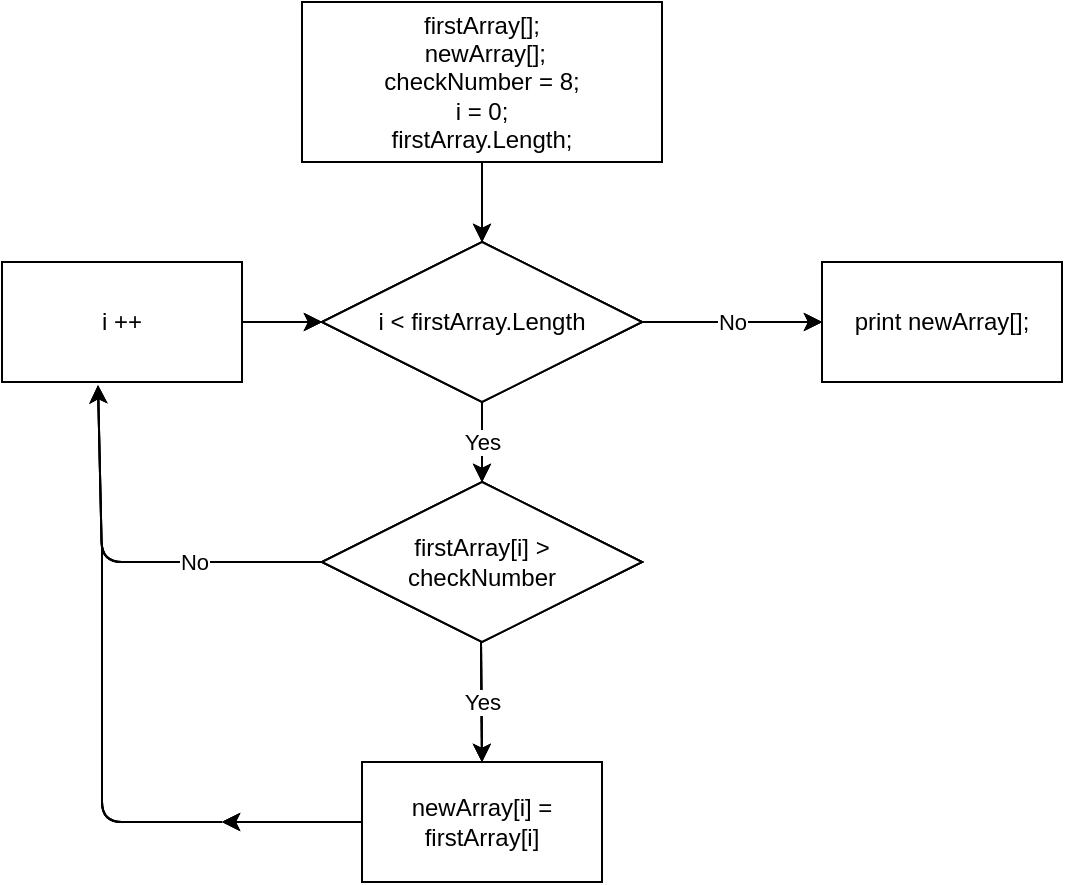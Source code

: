 <mxfile scale="1" border="5">
    <diagram id="_HmTYsvfCma4z94ol2qZ" name="Page-1">
        <mxGraphModel dx="660" dy="469" grid="1" gridSize="10" guides="1" tooltips="1" connect="1" arrows="1" fold="1" page="1" pageScale="1" pageWidth="827" pageHeight="1169" background="#ffffff" math="0" shadow="0">
            <root>
                <mxCell id="0"/>
                <mxCell id="1" parent="0"/>
                <mxCell id="3" style="edgeStyle=none;html=1;exitX=0.5;exitY=1;exitDx=0;exitDy=0;strokeColor=#000000;fontColor=#000000;fillColor=#FFFFFF;" edge="1" parent="1" source="2">
                    <mxGeometry relative="1" as="geometry">
                        <mxPoint x="270" y="160" as="targetPoint"/>
                    </mxGeometry>
                </mxCell>
                <mxCell id="2" value="firstArray[];&lt;br&gt;&amp;nbsp;newArray[];&lt;br&gt;checkNumber = 8;&lt;br&gt;i = 0;&lt;br&gt;firstArray.Length;" style="rounded=0;whiteSpace=wrap;html=1;strokeColor=#000000;fontColor=#000000;fillColor=#FFFFFF;" vertex="1" parent="1">
                    <mxGeometry x="180" y="40" width="180" height="80" as="geometry"/>
                </mxCell>
                <mxCell id="4" value="i &amp;lt; firstArray.Length" style="rhombus;whiteSpace=wrap;html=1;strokeColor=#000000;fontColor=#000000;fillColor=#FFFFFF;" vertex="1" parent="1">
                    <mxGeometry x="190" y="160" width="160" height="80" as="geometry"/>
                </mxCell>
                <mxCell id="12" value="" style="endArrow=classic;html=1;strokeColor=#000000;fontColor=#000000;fillColor=#FFFFFF;" edge="1" parent="1">
                    <mxGeometry relative="1" as="geometry">
                        <mxPoint x="270" y="240" as="sourcePoint"/>
                        <mxPoint x="270" y="280" as="targetPoint"/>
                    </mxGeometry>
                </mxCell>
                <mxCell id="13" value="Yes" style="edgeLabel;resizable=0;html=1;align=center;verticalAlign=middle;strokeColor=#000000;fontColor=#000000;fillColor=#FFFFFF;" connectable="0" vertex="1" parent="12">
                    <mxGeometry relative="1" as="geometry"/>
                </mxCell>
                <mxCell id="16" value="firstArray[i] &amp;gt; &lt;br&gt;checkNumber" style="rhombus;whiteSpace=wrap;html=1;strokeColor=#000000;fontColor=#000000;fillColor=#FFFFFF;" vertex="1" parent="1">
                    <mxGeometry x="190" y="280" width="160" height="80" as="geometry"/>
                </mxCell>
                <mxCell id="17" value="" style="endArrow=classic;html=1;strokeColor=#000000;fontColor=#000000;fillColor=#FFFFFF;" edge="1" parent="1">
                    <mxGeometry relative="1" as="geometry">
                        <mxPoint x="350" y="200" as="sourcePoint"/>
                        <mxPoint x="440" y="200" as="targetPoint"/>
                    </mxGeometry>
                </mxCell>
                <mxCell id="18" value="No" style="edgeLabel;resizable=0;html=1;align=center;verticalAlign=middle;strokeColor=#000000;fontColor=#000000;fillColor=#FFFFFF;labelBackgroundColor=#FFFFFF;" connectable="0" vertex="1" parent="17">
                    <mxGeometry relative="1" as="geometry"/>
                </mxCell>
                <mxCell id="19" value="print newArray[];" style="rounded=0;whiteSpace=wrap;html=1;strokeColor=#000000;fontColor=#000000;fillColor=#FFFFFF;" vertex="1" parent="1">
                    <mxGeometry x="440" y="170" width="120" height="60" as="geometry"/>
                </mxCell>
                <mxCell id="20" value="" style="endArrow=classic;html=1;exitX=0;exitY=0.5;exitDx=0;exitDy=0;entryX=0.4;entryY=1.027;entryDx=0;entryDy=0;entryPerimeter=0;strokeColor=#000000;fontColor=#000000;fillColor=#FFFFFF;" edge="1" parent="1" source="16" target="22">
                    <mxGeometry relative="1" as="geometry">
                        <mxPoint x="320" y="280" as="sourcePoint"/>
                        <mxPoint x="80" y="240" as="targetPoint"/>
                        <Array as="points">
                            <mxPoint x="140" y="320"/>
                            <mxPoint x="80" y="320"/>
                        </Array>
                    </mxGeometry>
                </mxCell>
                <mxCell id="21" value="No" style="edgeLabel;resizable=0;html=1;align=center;verticalAlign=middle;strokeColor=#000000;fontColor=#000000;fillColor=#FFFFFF;" connectable="0" vertex="1" parent="20">
                    <mxGeometry relative="1" as="geometry">
                        <mxPoint x="35" as="offset"/>
                    </mxGeometry>
                </mxCell>
                <mxCell id="25" style="edgeStyle=none;html=1;exitX=1;exitY=0.5;exitDx=0;exitDy=0;entryX=0;entryY=0.5;entryDx=0;entryDy=0;strokeColor=#000000;fontColor=#000000;fillColor=#FFFFFF;" edge="1" parent="1" source="22" target="4">
                    <mxGeometry relative="1" as="geometry"/>
                </mxCell>
                <mxCell id="22" value="i ++" style="rounded=0;whiteSpace=wrap;html=1;strokeColor=#000000;fontColor=#000000;fillColor=#FFFFFF;" vertex="1" parent="1">
                    <mxGeometry x="30" y="170" width="120" height="60" as="geometry"/>
                </mxCell>
                <mxCell id="26" value="" style="endArrow=classic;html=1;strokeColor=#000000;fontColor=#000000;fillColor=#FFFFFF;" edge="1" parent="1">
                    <mxGeometry relative="1" as="geometry">
                        <mxPoint x="269.5" y="360" as="sourcePoint"/>
                        <mxPoint x="270" y="420" as="targetPoint"/>
                    </mxGeometry>
                </mxCell>
                <mxCell id="27" value="Yes" style="edgeLabel;resizable=0;html=1;align=center;verticalAlign=middle;strokeColor=#000000;fontColor=#000000;fillColor=#FFFFFF;" connectable="0" vertex="1" parent="26">
                    <mxGeometry relative="1" as="geometry"/>
                </mxCell>
                <mxCell id="30" style="edgeStyle=none;html=1;exitX=0;exitY=0.5;exitDx=0;exitDy=0;strokeColor=#000000;fontColor=#000000;fillColor=#FFFFFF;" edge="1" parent="1" source="28">
                    <mxGeometry relative="1" as="geometry">
                        <mxPoint x="140" y="450" as="targetPoint"/>
                    </mxGeometry>
                </mxCell>
                <mxCell id="28" value="newArray[i] = firstArray[i]" style="rounded=0;whiteSpace=wrap;html=1;strokeColor=#000000;fontColor=#000000;fillColor=#FFFFFF;" vertex="1" parent="1">
                    <mxGeometry x="210" y="420" width="120" height="60" as="geometry"/>
                </mxCell>
                <mxCell id="31" value="" style="endArrow=none;html=1;strokeColor=#000000;fontColor=#000000;fillColor=#FFFFFF;" edge="1" parent="1">
                    <mxGeometry width="50" height="50" relative="1" as="geometry">
                        <mxPoint x="140" y="450" as="sourcePoint"/>
                        <mxPoint x="80" y="310" as="targetPoint"/>
                        <Array as="points">
                            <mxPoint x="80" y="450"/>
                        </Array>
                    </mxGeometry>
                </mxCell>
                <mxCell id="33" style="edgeStyle=none;html=1;exitX=0.5;exitY=1;exitDx=0;exitDy=0;strokeColor=#000000;fontColor=#000000;fillColor=#FFFFFF;" edge="1" parent="1" source="34">
                    <mxGeometry relative="1" as="geometry">
                        <mxPoint x="270" y="160" as="targetPoint"/>
                    </mxGeometry>
                </mxCell>
                <mxCell id="34" value="firstArray[];&lt;br&gt;&amp;nbsp;newArray[];&lt;br&gt;checkNumber = 8;&lt;br&gt;i = 0;&lt;br&gt;firstArray.Length;" style="rounded=0;whiteSpace=wrap;html=1;strokeColor=#000000;fontColor=#000000;fillColor=#FFFFFF;" vertex="1" parent="1">
                    <mxGeometry x="180" y="40" width="180" height="80" as="geometry"/>
                </mxCell>
                <mxCell id="35" value="i &amp;lt; firstArray.Length" style="rhombus;whiteSpace=wrap;html=1;strokeColor=#000000;fontColor=#000000;fillColor=#FFFFFF;" vertex="1" parent="1">
                    <mxGeometry x="190" y="160" width="160" height="80" as="geometry"/>
                </mxCell>
                <mxCell id="36" value="" style="endArrow=classic;html=1;strokeColor=#000000;fontColor=#000000;fillColor=#FFFFFF;" edge="1" parent="1">
                    <mxGeometry relative="1" as="geometry">
                        <mxPoint x="270" y="240" as="sourcePoint"/>
                        <mxPoint x="270" y="280" as="targetPoint"/>
                    </mxGeometry>
                </mxCell>
                <mxCell id="37" value="Yes" style="edgeLabel;resizable=0;html=1;align=center;verticalAlign=middle;strokeColor=#000000;fontColor=#000000;fillColor=#FFFFFF;" connectable="0" vertex="1" parent="36">
                    <mxGeometry relative="1" as="geometry"/>
                </mxCell>
                <mxCell id="38" value="firstArray[i] &amp;gt; &lt;br&gt;checkNumber" style="rhombus;whiteSpace=wrap;html=1;strokeColor=#000000;fontColor=#000000;fillColor=#FFFFFF;" vertex="1" parent="1">
                    <mxGeometry x="190" y="280" width="160" height="80" as="geometry"/>
                </mxCell>
                <mxCell id="39" value="" style="endArrow=classic;html=1;strokeColor=#000000;fontColor=#000000;fillColor=#FFFFFF;" edge="1" parent="1">
                    <mxGeometry relative="1" as="geometry">
                        <mxPoint x="350" y="200" as="sourcePoint"/>
                        <mxPoint x="440" y="200" as="targetPoint"/>
                    </mxGeometry>
                </mxCell>
                <mxCell id="40" value="No" style="edgeLabel;resizable=0;html=1;align=center;verticalAlign=middle;strokeColor=#000000;fontColor=#000000;fillColor=#FFFFFF;labelBackgroundColor=#FFFFFF;" connectable="0" vertex="1" parent="39">
                    <mxGeometry relative="1" as="geometry"/>
                </mxCell>
                <mxCell id="41" value="print newArray[];" style="rounded=0;whiteSpace=wrap;html=1;strokeColor=#000000;fontColor=#000000;fillColor=#FFFFFF;" vertex="1" parent="1">
                    <mxGeometry x="440" y="170" width="120" height="60" as="geometry"/>
                </mxCell>
                <mxCell id="42" value="" style="endArrow=classic;html=1;exitX=0;exitY=0.5;exitDx=0;exitDy=0;entryX=0.4;entryY=1.027;entryDx=0;entryDy=0;entryPerimeter=0;strokeColor=#000000;fontColor=#000000;fillColor=#FFFFFF;" edge="1" parent="1" source="38" target="45">
                    <mxGeometry relative="1" as="geometry">
                        <mxPoint x="320" y="280" as="sourcePoint"/>
                        <mxPoint x="80" y="240" as="targetPoint"/>
                        <Array as="points">
                            <mxPoint x="140" y="320"/>
                            <mxPoint x="80" y="320"/>
                        </Array>
                    </mxGeometry>
                </mxCell>
                <mxCell id="43" value="No" style="edgeLabel;resizable=0;html=1;align=center;verticalAlign=middle;strokeColor=#000000;fontColor=#000000;fillColor=#FFFFFF;" connectable="0" vertex="1" parent="42">
                    <mxGeometry relative="1" as="geometry">
                        <mxPoint x="35" as="offset"/>
                    </mxGeometry>
                </mxCell>
                <mxCell id="44" style="edgeStyle=none;html=1;exitX=1;exitY=0.5;exitDx=0;exitDy=0;entryX=0;entryY=0.5;entryDx=0;entryDy=0;strokeColor=#000000;fontColor=#000000;fillColor=#FFFFFF;" edge="1" parent="1" source="45" target="35">
                    <mxGeometry relative="1" as="geometry"/>
                </mxCell>
                <mxCell id="45" value="i ++" style="rounded=0;whiteSpace=wrap;html=1;strokeColor=#000000;fontColor=#000000;fillColor=#FFFFFF;" vertex="1" parent="1">
                    <mxGeometry x="30" y="170" width="120" height="60" as="geometry"/>
                </mxCell>
                <mxCell id="46" value="" style="endArrow=classic;html=1;strokeColor=#000000;fontColor=#000000;fillColor=#FFFFFF;" edge="1" parent="1">
                    <mxGeometry relative="1" as="geometry">
                        <mxPoint x="269.5" y="360" as="sourcePoint"/>
                        <mxPoint x="270" y="420" as="targetPoint"/>
                    </mxGeometry>
                </mxCell>
                <mxCell id="47" value="Yes" style="edgeLabel;resizable=0;html=1;align=center;verticalAlign=middle;strokeColor=#000000;fontColor=#000000;fillColor=#FFFFFF;" connectable="0" vertex="1" parent="46">
                    <mxGeometry relative="1" as="geometry"/>
                </mxCell>
                <mxCell id="48" style="edgeStyle=none;html=1;exitX=0;exitY=0.5;exitDx=0;exitDy=0;strokeColor=#000000;fontColor=#000000;fillColor=#FFFFFF;" edge="1" parent="1" source="49">
                    <mxGeometry relative="1" as="geometry">
                        <mxPoint x="140" y="450" as="targetPoint"/>
                    </mxGeometry>
                </mxCell>
                <mxCell id="49" value="newArray[i] = firstArray[i]" style="rounded=0;whiteSpace=wrap;html=1;strokeColor=#000000;fontColor=#000000;fillColor=#FFFFFF;" vertex="1" parent="1">
                    <mxGeometry x="210" y="420" width="120" height="60" as="geometry"/>
                </mxCell>
                <mxCell id="50" value="" style="endArrow=none;html=1;strokeColor=#000000;fontColor=#000000;fillColor=#FFFFFF;" edge="1" parent="1">
                    <mxGeometry width="50" height="50" relative="1" as="geometry">
                        <mxPoint x="140" y="450" as="sourcePoint"/>
                        <mxPoint x="80" y="310" as="targetPoint"/>
                        <Array as="points">
                            <mxPoint x="80" y="450"/>
                        </Array>
                    </mxGeometry>
                </mxCell>
                <mxCell id="55" style="edgeStyle=none;html=1;exitX=0.5;exitY=1;exitDx=0;exitDy=0;strokeColor=#000000;fontColor=#000000;fillColor=#FFFFFF;" edge="1" parent="1" source="56">
                    <mxGeometry relative="1" as="geometry">
                        <mxPoint x="270" y="160" as="targetPoint"/>
                    </mxGeometry>
                </mxCell>
                <mxCell id="56" value="firstArray[];&lt;br&gt;&amp;nbsp;newArray[];&lt;br&gt;checkNumber = 8;&lt;br&gt;i = 0;&lt;br&gt;firstArray.Length;" style="rounded=0;whiteSpace=wrap;html=1;strokeColor=#000000;fontColor=#000000;fillColor=#FFFFFF;" vertex="1" parent="1">
                    <mxGeometry x="180" y="40" width="180" height="80" as="geometry"/>
                </mxCell>
                <mxCell id="57" value="i &amp;lt; firstArray.Length" style="rhombus;whiteSpace=wrap;html=1;strokeColor=#000000;fontColor=#000000;fillColor=#FFFFFF;" vertex="1" parent="1">
                    <mxGeometry x="190" y="160" width="160" height="80" as="geometry"/>
                </mxCell>
                <mxCell id="58" value="" style="endArrow=classic;html=1;strokeColor=#000000;fontColor=#000000;fillColor=#FFFFFF;" edge="1" parent="1">
                    <mxGeometry relative="1" as="geometry">
                        <mxPoint x="270" y="240" as="sourcePoint"/>
                        <mxPoint x="270" y="280" as="targetPoint"/>
                    </mxGeometry>
                </mxCell>
                <mxCell id="59" value="Yes" style="edgeLabel;resizable=0;html=1;align=center;verticalAlign=middle;strokeColor=#000000;fontColor=#000000;fillColor=#FFFFFF;labelBackgroundColor=#FFFFFF;" connectable="0" vertex="1" parent="58">
                    <mxGeometry relative="1" as="geometry"/>
                </mxCell>
                <mxCell id="60" value="firstArray[i] &amp;gt; &lt;br&gt;checkNumber" style="rhombus;whiteSpace=wrap;html=1;strokeColor=#000000;fontColor=#000000;fillColor=#FFFFFF;" vertex="1" parent="1">
                    <mxGeometry x="190" y="280" width="160" height="80" as="geometry"/>
                </mxCell>
                <mxCell id="61" value="" style="endArrow=classic;html=1;strokeColor=#000000;fontColor=#000000;fillColor=#FFFFFF;" edge="1" parent="1">
                    <mxGeometry relative="1" as="geometry">
                        <mxPoint x="350" y="200" as="sourcePoint"/>
                        <mxPoint x="440" y="200" as="targetPoint"/>
                    </mxGeometry>
                </mxCell>
                <mxCell id="62" value="No" style="edgeLabel;resizable=0;html=1;align=center;verticalAlign=middle;strokeColor=#000000;fontColor=#000000;fillColor=#FFFFFF;labelBackgroundColor=#FFFFFF;" connectable="0" vertex="1" parent="61">
                    <mxGeometry relative="1" as="geometry"/>
                </mxCell>
                <mxCell id="63" value="print newArray[];" style="rounded=0;whiteSpace=wrap;html=1;strokeColor=#000000;fontColor=#000000;fillColor=#FFFFFF;" vertex="1" parent="1">
                    <mxGeometry x="440" y="170" width="120" height="60" as="geometry"/>
                </mxCell>
                <mxCell id="64" value="" style="endArrow=classic;html=1;exitX=0;exitY=0.5;exitDx=0;exitDy=0;entryX=0.4;entryY=1.027;entryDx=0;entryDy=0;entryPerimeter=0;strokeColor=#000000;fontColor=#000000;fillColor=#FFFFFF;" edge="1" parent="1" source="60" target="67">
                    <mxGeometry relative="1" as="geometry">
                        <mxPoint x="320" y="280" as="sourcePoint"/>
                        <mxPoint x="80" y="240" as="targetPoint"/>
                        <Array as="points">
                            <mxPoint x="140" y="320"/>
                            <mxPoint x="80" y="320"/>
                        </Array>
                    </mxGeometry>
                </mxCell>
                <mxCell id="65" value="No" style="edgeLabel;resizable=0;html=1;align=center;verticalAlign=middle;strokeColor=#000000;fontColor=#000000;fillColor=#FFFFFF;labelBackgroundColor=#FFFFFF;" connectable="0" vertex="1" parent="64">
                    <mxGeometry relative="1" as="geometry">
                        <mxPoint x="35" as="offset"/>
                    </mxGeometry>
                </mxCell>
                <mxCell id="66" style="edgeStyle=none;html=1;exitX=1;exitY=0.5;exitDx=0;exitDy=0;entryX=0;entryY=0.5;entryDx=0;entryDy=0;strokeColor=#000000;fontColor=#000000;fillColor=#FFFFFF;" edge="1" parent="1" source="67" target="57">
                    <mxGeometry relative="1" as="geometry"/>
                </mxCell>
                <mxCell id="67" value="i ++" style="rounded=0;whiteSpace=wrap;html=1;strokeColor=#000000;fontColor=#000000;fillColor=#FFFFFF;" vertex="1" parent="1">
                    <mxGeometry x="30" y="170" width="120" height="60" as="geometry"/>
                </mxCell>
                <mxCell id="68" value="" style="endArrow=classic;html=1;strokeColor=#000000;fontColor=#000000;fillColor=#FFFFFF;" edge="1" parent="1">
                    <mxGeometry relative="1" as="geometry">
                        <mxPoint x="269.5" y="360" as="sourcePoint"/>
                        <mxPoint x="270" y="420" as="targetPoint"/>
                    </mxGeometry>
                </mxCell>
                <mxCell id="69" value="Yes" style="edgeLabel;resizable=0;html=1;align=center;verticalAlign=middle;strokeColor=#000000;fontColor=#000000;fillColor=#FFFFFF;labelBackgroundColor=#FFFFFF;" connectable="0" vertex="1" parent="68">
                    <mxGeometry relative="1" as="geometry"/>
                </mxCell>
                <mxCell id="70" style="edgeStyle=none;html=1;exitX=0;exitY=0.5;exitDx=0;exitDy=0;strokeColor=#000000;fontColor=#000000;fillColor=#FFFFFF;" edge="1" parent="1" source="71">
                    <mxGeometry relative="1" as="geometry">
                        <mxPoint x="140" y="450" as="targetPoint"/>
                    </mxGeometry>
                </mxCell>
                <mxCell id="71" value="newArray[i] = firstArray[i]" style="rounded=0;whiteSpace=wrap;html=1;strokeColor=#000000;fontColor=#000000;fillColor=#FFFFFF;" vertex="1" parent="1">
                    <mxGeometry x="210" y="420" width="120" height="60" as="geometry"/>
                </mxCell>
                <mxCell id="72" value="" style="endArrow=none;html=1;strokeColor=#000000;fontColor=#000000;fillColor=#FFFFFF;" edge="1" parent="1">
                    <mxGeometry width="50" height="50" relative="1" as="geometry">
                        <mxPoint x="140" y="450" as="sourcePoint"/>
                        <mxPoint x="80" y="310" as="targetPoint"/>
                        <Array as="points">
                            <mxPoint x="80" y="450"/>
                        </Array>
                    </mxGeometry>
                </mxCell>
            </root>
        </mxGraphModel>
    </diagram>
</mxfile>
